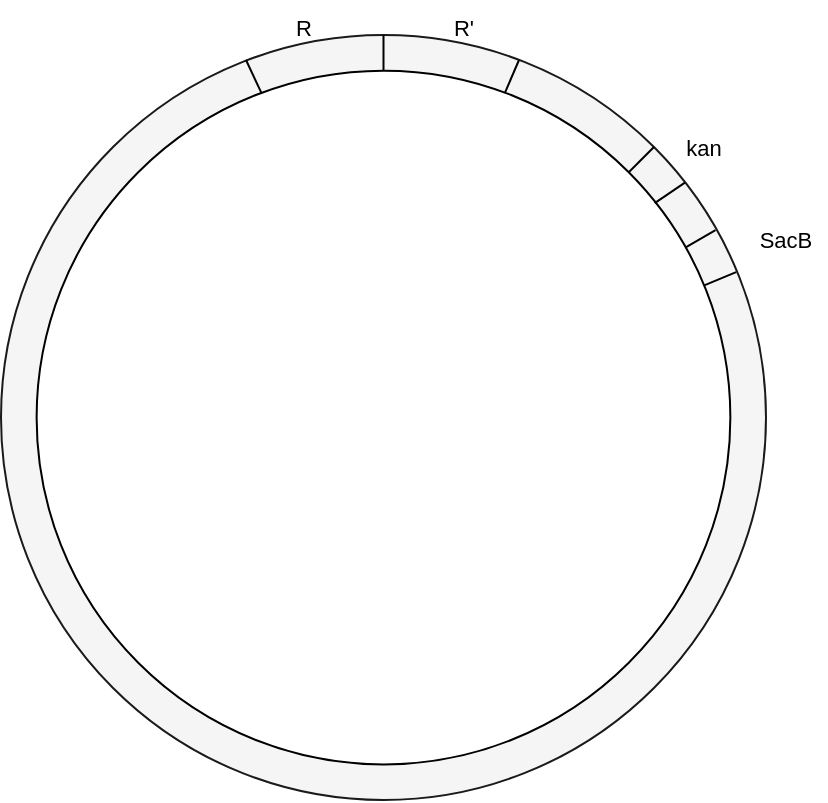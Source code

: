 <mxfile version="20.8.5" type="github">
  <diagram id="lcwmB2aRgka3avqDU1QG" name="第 1 页">
    <mxGraphModel dx="1257" dy="657" grid="1" gridSize="10" guides="1" tooltips="1" connect="1" arrows="1" fold="1" page="1" pageScale="1" pageWidth="827" pageHeight="1169" math="0" shadow="0">
      <root>
        <mxCell id="0" />
        <mxCell id="1" parent="0" />
        <mxCell id="ZwDLyrfxPFdCYWF4dFid-1" value="" style="ellipse;whiteSpace=wrap;html=1;aspect=fixed;fillColor=#f5f5f5;strokeColor=#1A1A1A;fontColor=#333333;fillStyle=auto;direction=south;" vertex="1" parent="1">
          <mxGeometry x="347.5" y="427.5" width="382.5" height="382.5" as="geometry" />
        </mxCell>
        <mxCell id="ZwDLyrfxPFdCYWF4dFid-2" value="" style="ellipse;whiteSpace=wrap;html=1;aspect=fixed;direction=south;" vertex="1" parent="1">
          <mxGeometry x="365.31" y="445.32" width="346.87" height="346.87" as="geometry" />
        </mxCell>
        <mxCell id="ZwDLyrfxPFdCYWF4dFid-6" value="" style="endArrow=none;html=1;rounded=0;fontColor=#FFCCFF;entryX=0;entryY=0.5;entryDx=0;entryDy=0;" edge="1" parent="1" source="ZwDLyrfxPFdCYWF4dFid-1" target="ZwDLyrfxPFdCYWF4dFid-2">
          <mxGeometry width="50" height="50" relative="1" as="geometry">
            <mxPoint x="439" y="470" as="sourcePoint" />
            <mxPoint x="380" y="520" as="targetPoint" />
          </mxGeometry>
        </mxCell>
        <mxCell id="ZwDLyrfxPFdCYWF4dFid-7" value="" style="endArrow=none;html=1;rounded=0;fontColor=#FFCCFF;entryX=0.032;entryY=0.325;entryDx=0;entryDy=0;entryPerimeter=0;exitX=0.033;exitY=0.323;exitDx=0;exitDy=0;exitPerimeter=0;" edge="1" parent="1" source="ZwDLyrfxPFdCYWF4dFid-1" target="ZwDLyrfxPFdCYWF4dFid-2">
          <mxGeometry width="50" height="50" relative="1" as="geometry">
            <mxPoint x="460" y="460" as="sourcePoint" />
            <mxPoint x="410" y="510" as="targetPoint" />
          </mxGeometry>
        </mxCell>
        <mxCell id="ZwDLyrfxPFdCYWF4dFid-8" value="" style="endArrow=none;html=1;rounded=0;fontColor=#FFCCFF;exitX=0.032;exitY=0.676;exitDx=0;exitDy=0;exitPerimeter=0;" edge="1" parent="1" source="ZwDLyrfxPFdCYWF4dFid-2">
          <mxGeometry width="50" height="50" relative="1" as="geometry">
            <mxPoint x="460" y="490" as="sourcePoint" />
            <mxPoint x="470" y="440" as="targetPoint" />
          </mxGeometry>
        </mxCell>
        <mxCell id="ZwDLyrfxPFdCYWF4dFid-13" value="&lt;font style=&quot;font-size: 11px;&quot; color=&quot;#000000&quot;&gt;R&lt;/font&gt;" style="text;html=1;strokeColor=none;fillColor=none;align=center;verticalAlign=middle;whiteSpace=wrap;rounded=0;fillStyle=auto;fontColor=#FFCCFF;" vertex="1" parent="1">
          <mxGeometry x="470" y="410" width="58" height="28" as="geometry" />
        </mxCell>
        <mxCell id="ZwDLyrfxPFdCYWF4dFid-14" value="&lt;font style=&quot;font-size: 11px;&quot; color=&quot;#000000&quot;&gt;R&#39;&lt;/font&gt;" style="text;html=1;strokeColor=none;fillColor=none;align=center;verticalAlign=middle;whiteSpace=wrap;rounded=0;fillStyle=auto;fontColor=#FFCCFF;" vertex="1" parent="1">
          <mxGeometry x="550" y="410" width="58" height="28" as="geometry" />
        </mxCell>
        <mxCell id="ZwDLyrfxPFdCYWF4dFid-15" value="" style="endArrow=none;html=1;rounded=0;fontColor=#FFCCFF;exitX=0.255;exitY=0.066;exitDx=0;exitDy=0;exitPerimeter=0;" edge="1" parent="1" source="ZwDLyrfxPFdCYWF4dFid-1" target="ZwDLyrfxPFdCYWF4dFid-2">
          <mxGeometry width="50" height="50" relative="1" as="geometry">
            <mxPoint x="730" y="600" as="sourcePoint" />
            <mxPoint x="606.672" y="466.767" as="targetPoint" />
          </mxGeometry>
        </mxCell>
        <mxCell id="ZwDLyrfxPFdCYWF4dFid-16" value="" style="endArrow=none;html=1;rounded=0;fontColor=#FFCCFF;exitX=0.31;exitY=0.039;exitDx=0;exitDy=0;exitPerimeter=0;" edge="1" parent="1" source="ZwDLyrfxPFdCYWF4dFid-1" target="ZwDLyrfxPFdCYWF4dFid-2">
          <mxGeometry width="50" height="50" relative="1" as="geometry">
            <mxPoint x="730.8" y="630" as="sourcePoint" />
            <mxPoint x="712.177" y="632.082" as="targetPoint" />
          </mxGeometry>
        </mxCell>
        <mxCell id="ZwDLyrfxPFdCYWF4dFid-17" value="" style="endArrow=none;html=1;rounded=0;fontColor=#FFCCFF;exitX=0;exitY=0;exitDx=0;exitDy=0;entryX=0;entryY=0;entryDx=0;entryDy=0;" edge="1" parent="1" source="ZwDLyrfxPFdCYWF4dFid-1" target="ZwDLyrfxPFdCYWF4dFid-2">
          <mxGeometry width="50" height="50" relative="1" as="geometry">
            <mxPoint x="678.62" y="490" as="sourcePoint" />
            <mxPoint x="659.997" y="492.082" as="targetPoint" />
          </mxGeometry>
        </mxCell>
        <mxCell id="ZwDLyrfxPFdCYWF4dFid-18" value="" style="endArrow=none;html=1;rounded=0;fontColor=#FFCCFF;exitX=0.193;exitY=0.106;exitDx=0;exitDy=0;entryX=0.191;entryY=0.109;entryDx=0;entryDy=0;exitPerimeter=0;entryPerimeter=0;" edge="1" parent="1" source="ZwDLyrfxPFdCYWF4dFid-1" target="ZwDLyrfxPFdCYWF4dFid-2">
          <mxGeometry width="50" height="50" relative="1" as="geometry">
            <mxPoint x="683.984" y="493.516" as="sourcePoint" />
            <mxPoint x="671.382" y="506.118" as="targetPoint" />
          </mxGeometry>
        </mxCell>
        <mxCell id="ZwDLyrfxPFdCYWF4dFid-19" value="&lt;font style=&quot;font-size: 11px;&quot; color=&quot;#000000&quot;&gt;kan&lt;/font&gt;" style="text;html=1;strokeColor=none;fillColor=none;align=center;verticalAlign=middle;whiteSpace=wrap;rounded=0;fillStyle=auto;fontColor=#FFCCFF;" vertex="1" parent="1">
          <mxGeometry x="670" y="470" width="58" height="28" as="geometry" />
        </mxCell>
        <mxCell id="ZwDLyrfxPFdCYWF4dFid-20" value="&lt;font style=&quot;font-size: 11px;&quot; color=&quot;#000000&quot;&gt;SacB&lt;/font&gt;" style="text;html=1;strokeColor=none;fillColor=none;align=center;verticalAlign=middle;whiteSpace=wrap;rounded=0;fillStyle=auto;fontColor=#FFCCFF;" vertex="1" parent="1">
          <mxGeometry x="720" y="520" width="40" height="20" as="geometry" />
        </mxCell>
      </root>
    </mxGraphModel>
  </diagram>
</mxfile>
